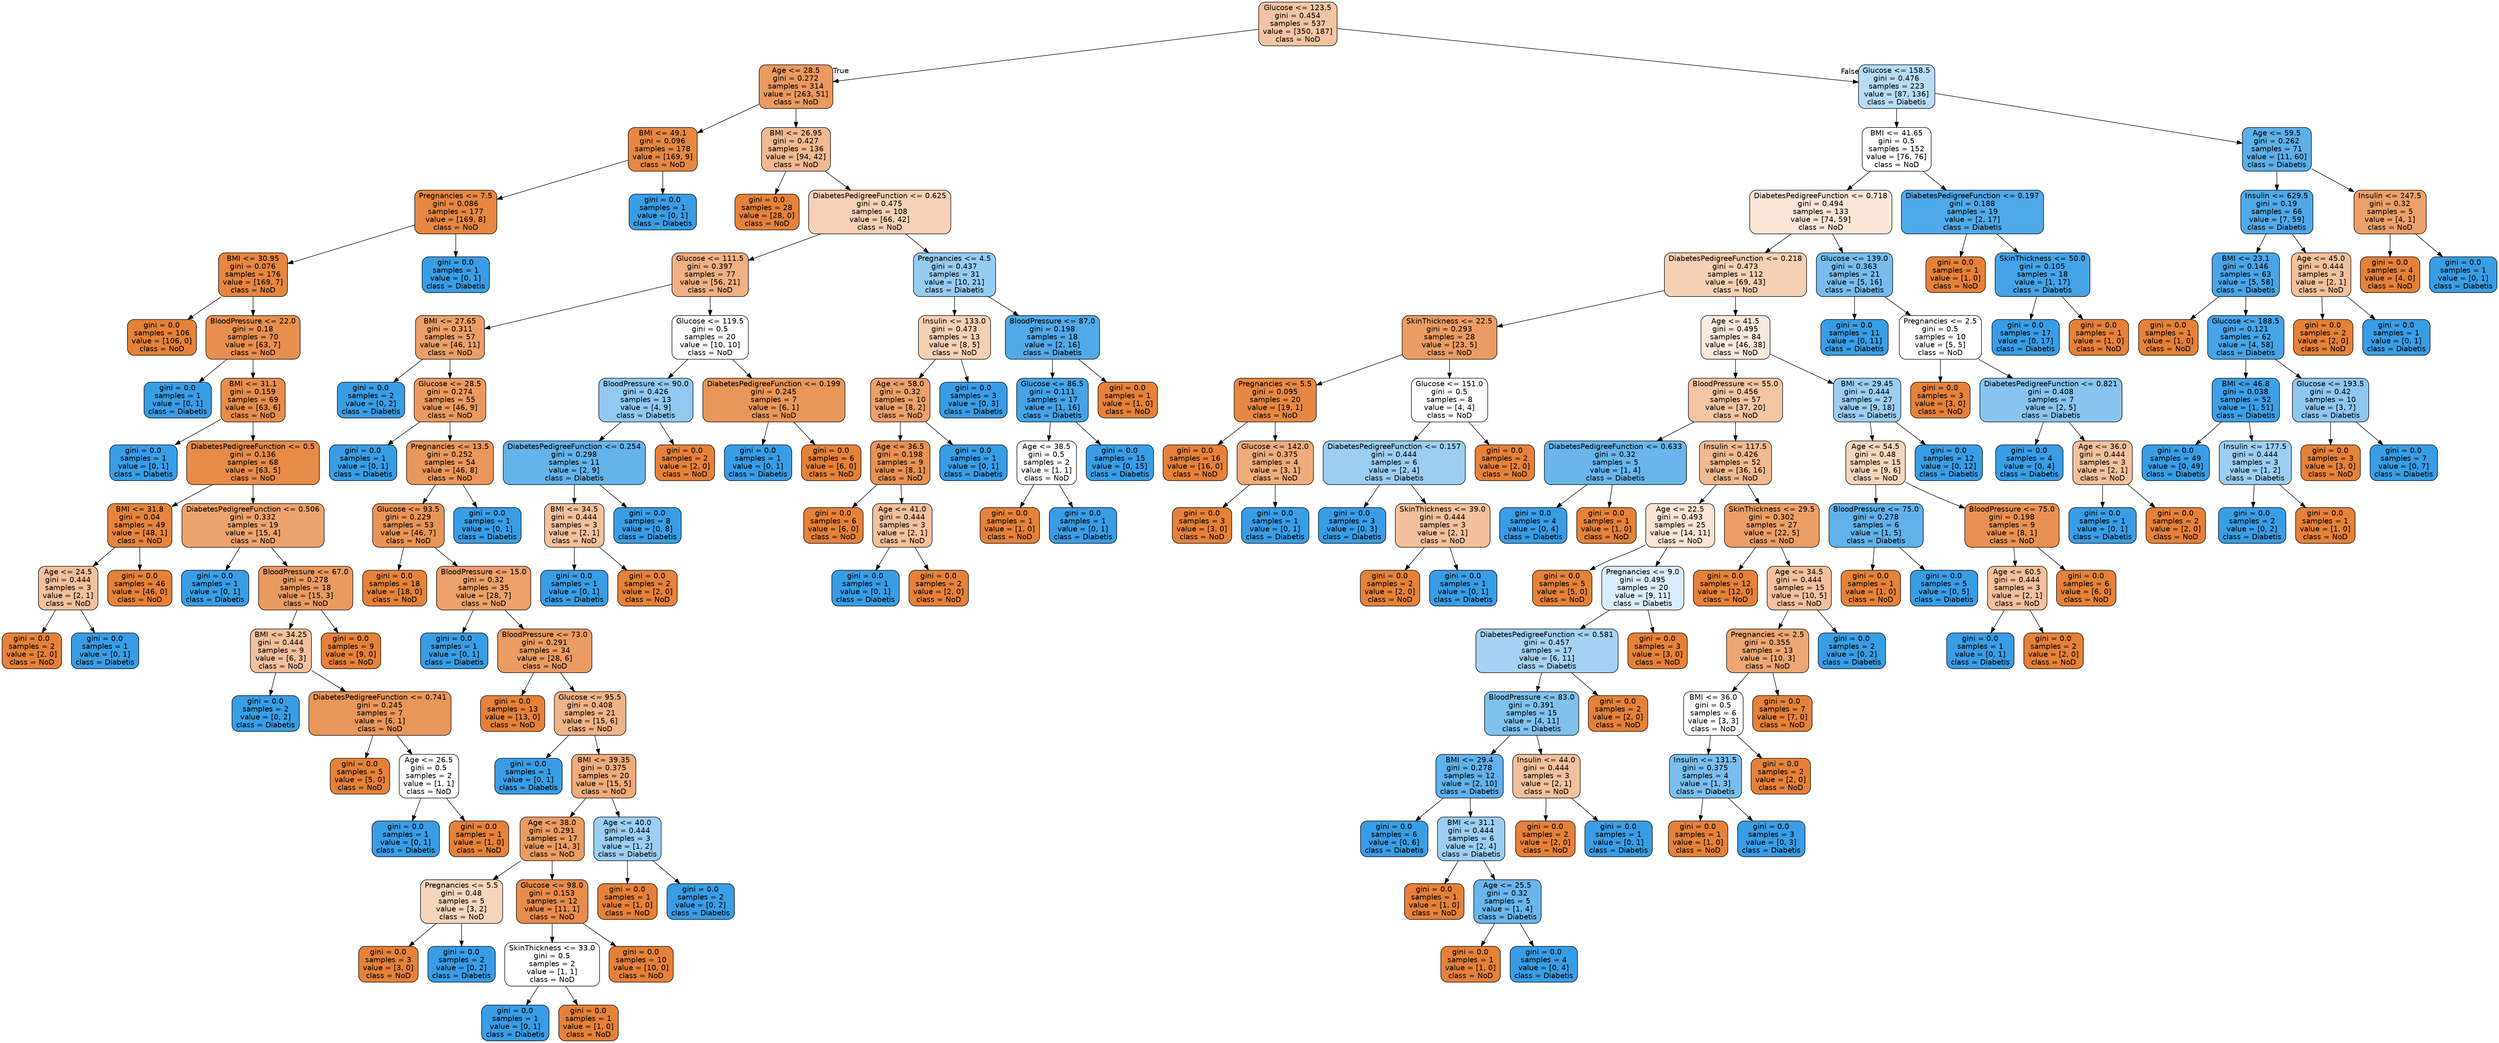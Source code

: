 digraph Tree {
node [shape=box, style="filled, rounded", color="black", fontname=helvetica] ;
edge [fontname=helvetica] ;
0 [label="Glucose <= 123.5\ngini = 0.454\nsamples = 537\nvalue = [350, 187]\nclass = NoD", fillcolor="#f3c4a3"] ;
1 [label="Age <= 28.5\ngini = 0.272\nsamples = 314\nvalue = [263, 51]\nclass = NoD", fillcolor="#ea995f"] ;
0 -> 1 [labeldistance=2.5, labelangle=45, headlabel="True"] ;
2 [label="BMI <= 49.1\ngini = 0.096\nsamples = 178\nvalue = [169, 9]\nclass = NoD", fillcolor="#e68844"] ;
1 -> 2 ;
3 [label="Pregnancies <= 7.5\ngini = 0.086\nsamples = 177\nvalue = [169, 8]\nclass = NoD", fillcolor="#e68742"] ;
2 -> 3 ;
4 [label="BMI <= 30.95\ngini = 0.076\nsamples = 176\nvalue = [169, 7]\nclass = NoD", fillcolor="#e68641"] ;
3 -> 4 ;
5 [label="gini = 0.0\nsamples = 106\nvalue = [106, 0]\nclass = NoD", fillcolor="#e58139"] ;
4 -> 5 ;
6 [label="BloodPressure <= 22.0\ngini = 0.18\nsamples = 70\nvalue = [63, 7]\nclass = NoD", fillcolor="#e88f4f"] ;
4 -> 6 ;
7 [label="gini = 0.0\nsamples = 1\nvalue = [0, 1]\nclass = Diabetis", fillcolor="#399de5"] ;
6 -> 7 ;
8 [label="BMI <= 31.1\ngini = 0.159\nsamples = 69\nvalue = [63, 6]\nclass = NoD", fillcolor="#e78d4c"] ;
6 -> 8 ;
9 [label="gini = 0.0\nsamples = 1\nvalue = [0, 1]\nclass = Diabetis", fillcolor="#399de5"] ;
8 -> 9 ;
10 [label="DiabetesPedigreeFunction <= 0.5\ngini = 0.136\nsamples = 68\nvalue = [63, 5]\nclass = NoD", fillcolor="#e78b49"] ;
8 -> 10 ;
11 [label="BMI <= 31.8\ngini = 0.04\nsamples = 49\nvalue = [48, 1]\nclass = NoD", fillcolor="#e6843d"] ;
10 -> 11 ;
12 [label="Age <= 24.5\ngini = 0.444\nsamples = 3\nvalue = [2, 1]\nclass = NoD", fillcolor="#f2c09c"] ;
11 -> 12 ;
13 [label="gini = 0.0\nsamples = 2\nvalue = [2, 0]\nclass = NoD", fillcolor="#e58139"] ;
12 -> 13 ;
14 [label="gini = 0.0\nsamples = 1\nvalue = [0, 1]\nclass = Diabetis", fillcolor="#399de5"] ;
12 -> 14 ;
15 [label="gini = 0.0\nsamples = 46\nvalue = [46, 0]\nclass = NoD", fillcolor="#e58139"] ;
11 -> 15 ;
16 [label="DiabetesPedigreeFunction <= 0.506\ngini = 0.332\nsamples = 19\nvalue = [15, 4]\nclass = NoD", fillcolor="#eca36e"] ;
10 -> 16 ;
17 [label="gini = 0.0\nsamples = 1\nvalue = [0, 1]\nclass = Diabetis", fillcolor="#399de5"] ;
16 -> 17 ;
18 [label="BloodPressure <= 67.0\ngini = 0.278\nsamples = 18\nvalue = [15, 3]\nclass = NoD", fillcolor="#ea9a61"] ;
16 -> 18 ;
19 [label="BMI <= 34.25\ngini = 0.444\nsamples = 9\nvalue = [6, 3]\nclass = NoD", fillcolor="#f2c09c"] ;
18 -> 19 ;
20 [label="gini = 0.0\nsamples = 2\nvalue = [0, 2]\nclass = Diabetis", fillcolor="#399de5"] ;
19 -> 20 ;
21 [label="DiabetesPedigreeFunction <= 0.741\ngini = 0.245\nsamples = 7\nvalue = [6, 1]\nclass = NoD", fillcolor="#e9965a"] ;
19 -> 21 ;
22 [label="gini = 0.0\nsamples = 5\nvalue = [5, 0]\nclass = NoD", fillcolor="#e58139"] ;
21 -> 22 ;
23 [label="Age <= 26.5\ngini = 0.5\nsamples = 2\nvalue = [1, 1]\nclass = NoD", fillcolor="#ffffff"] ;
21 -> 23 ;
24 [label="gini = 0.0\nsamples = 1\nvalue = [0, 1]\nclass = Diabetis", fillcolor="#399de5"] ;
23 -> 24 ;
25 [label="gini = 0.0\nsamples = 1\nvalue = [1, 0]\nclass = NoD", fillcolor="#e58139"] ;
23 -> 25 ;
26 [label="gini = 0.0\nsamples = 9\nvalue = [9, 0]\nclass = NoD", fillcolor="#e58139"] ;
18 -> 26 ;
27 [label="gini = 0.0\nsamples = 1\nvalue = [0, 1]\nclass = Diabetis", fillcolor="#399de5"] ;
3 -> 27 ;
28 [label="gini = 0.0\nsamples = 1\nvalue = [0, 1]\nclass = Diabetis", fillcolor="#399de5"] ;
2 -> 28 ;
29 [label="BMI <= 26.95\ngini = 0.427\nsamples = 136\nvalue = [94, 42]\nclass = NoD", fillcolor="#f1b991"] ;
1 -> 29 ;
30 [label="gini = 0.0\nsamples = 28\nvalue = [28, 0]\nclass = NoD", fillcolor="#e58139"] ;
29 -> 30 ;
31 [label="DiabetesPedigreeFunction <= 0.625\ngini = 0.475\nsamples = 108\nvalue = [66, 42]\nclass = NoD", fillcolor="#f6d1b7"] ;
29 -> 31 ;
32 [label="Glucose <= 111.5\ngini = 0.397\nsamples = 77\nvalue = [56, 21]\nclass = NoD", fillcolor="#efb083"] ;
31 -> 32 ;
33 [label="BMI <= 27.65\ngini = 0.311\nsamples = 57\nvalue = [46, 11]\nclass = NoD", fillcolor="#eb9f68"] ;
32 -> 33 ;
34 [label="gini = 0.0\nsamples = 2\nvalue = [0, 2]\nclass = Diabetis", fillcolor="#399de5"] ;
33 -> 34 ;
35 [label="Glucose <= 28.5\ngini = 0.274\nsamples = 55\nvalue = [46, 9]\nclass = NoD", fillcolor="#ea9a60"] ;
33 -> 35 ;
36 [label="gini = 0.0\nsamples = 1\nvalue = [0, 1]\nclass = Diabetis", fillcolor="#399de5"] ;
35 -> 36 ;
37 [label="Pregnancies <= 13.5\ngini = 0.252\nsamples = 54\nvalue = [46, 8]\nclass = NoD", fillcolor="#ea975b"] ;
35 -> 37 ;
38 [label="Glucose <= 93.5\ngini = 0.229\nsamples = 53\nvalue = [46, 7]\nclass = NoD", fillcolor="#e99457"] ;
37 -> 38 ;
39 [label="gini = 0.0\nsamples = 18\nvalue = [18, 0]\nclass = NoD", fillcolor="#e58139"] ;
38 -> 39 ;
40 [label="BloodPressure <= 15.0\ngini = 0.32\nsamples = 35\nvalue = [28, 7]\nclass = NoD", fillcolor="#eca06a"] ;
38 -> 40 ;
41 [label="gini = 0.0\nsamples = 1\nvalue = [0, 1]\nclass = Diabetis", fillcolor="#399de5"] ;
40 -> 41 ;
42 [label="BloodPressure <= 73.0\ngini = 0.291\nsamples = 34\nvalue = [28, 6]\nclass = NoD", fillcolor="#eb9c63"] ;
40 -> 42 ;
43 [label="gini = 0.0\nsamples = 13\nvalue = [13, 0]\nclass = NoD", fillcolor="#e58139"] ;
42 -> 43 ;
44 [label="Glucose <= 95.5\ngini = 0.408\nsamples = 21\nvalue = [15, 6]\nclass = NoD", fillcolor="#efb388"] ;
42 -> 44 ;
45 [label="gini = 0.0\nsamples = 1\nvalue = [0, 1]\nclass = Diabetis", fillcolor="#399de5"] ;
44 -> 45 ;
46 [label="BMI <= 39.35\ngini = 0.375\nsamples = 20\nvalue = [15, 5]\nclass = NoD", fillcolor="#eeab7b"] ;
44 -> 46 ;
47 [label="Age <= 38.0\ngini = 0.291\nsamples = 17\nvalue = [14, 3]\nclass = NoD", fillcolor="#eb9c63"] ;
46 -> 47 ;
48 [label="Pregnancies <= 5.5\ngini = 0.48\nsamples = 5\nvalue = [3, 2]\nclass = NoD", fillcolor="#f6d5bd"] ;
47 -> 48 ;
49 [label="gini = 0.0\nsamples = 3\nvalue = [3, 0]\nclass = NoD", fillcolor="#e58139"] ;
48 -> 49 ;
50 [label="gini = 0.0\nsamples = 2\nvalue = [0, 2]\nclass = Diabetis", fillcolor="#399de5"] ;
48 -> 50 ;
51 [label="Glucose <= 98.0\ngini = 0.153\nsamples = 12\nvalue = [11, 1]\nclass = NoD", fillcolor="#e78c4b"] ;
47 -> 51 ;
52 [label="SkinThickness <= 33.0\ngini = 0.5\nsamples = 2\nvalue = [1, 1]\nclass = NoD", fillcolor="#ffffff"] ;
51 -> 52 ;
53 [label="gini = 0.0\nsamples = 1\nvalue = [0, 1]\nclass = Diabetis", fillcolor="#399de5"] ;
52 -> 53 ;
54 [label="gini = 0.0\nsamples = 1\nvalue = [1, 0]\nclass = NoD", fillcolor="#e58139"] ;
52 -> 54 ;
55 [label="gini = 0.0\nsamples = 10\nvalue = [10, 0]\nclass = NoD", fillcolor="#e58139"] ;
51 -> 55 ;
56 [label="Age <= 40.0\ngini = 0.444\nsamples = 3\nvalue = [1, 2]\nclass = Diabetis", fillcolor="#9ccef2"] ;
46 -> 56 ;
57 [label="gini = 0.0\nsamples = 1\nvalue = [1, 0]\nclass = NoD", fillcolor="#e58139"] ;
56 -> 57 ;
58 [label="gini = 0.0\nsamples = 2\nvalue = [0, 2]\nclass = Diabetis", fillcolor="#399de5"] ;
56 -> 58 ;
59 [label="gini = 0.0\nsamples = 1\nvalue = [0, 1]\nclass = Diabetis", fillcolor="#399de5"] ;
37 -> 59 ;
60 [label="Glucose <= 119.5\ngini = 0.5\nsamples = 20\nvalue = [10, 10]\nclass = NoD", fillcolor="#ffffff"] ;
32 -> 60 ;
61 [label="BloodPressure <= 90.0\ngini = 0.426\nsamples = 13\nvalue = [4, 9]\nclass = Diabetis", fillcolor="#91c9f1"] ;
60 -> 61 ;
62 [label="DiabetesPedigreeFunction <= 0.254\ngini = 0.298\nsamples = 11\nvalue = [2, 9]\nclass = Diabetis", fillcolor="#65b3eb"] ;
61 -> 62 ;
63 [label="BMI <= 34.5\ngini = 0.444\nsamples = 3\nvalue = [2, 1]\nclass = NoD", fillcolor="#f2c09c"] ;
62 -> 63 ;
64 [label="gini = 0.0\nsamples = 1\nvalue = [0, 1]\nclass = Diabetis", fillcolor="#399de5"] ;
63 -> 64 ;
65 [label="gini = 0.0\nsamples = 2\nvalue = [2, 0]\nclass = NoD", fillcolor="#e58139"] ;
63 -> 65 ;
66 [label="gini = 0.0\nsamples = 8\nvalue = [0, 8]\nclass = Diabetis", fillcolor="#399de5"] ;
62 -> 66 ;
67 [label="gini = 0.0\nsamples = 2\nvalue = [2, 0]\nclass = NoD", fillcolor="#e58139"] ;
61 -> 67 ;
68 [label="DiabetesPedigreeFunction <= 0.199\ngini = 0.245\nsamples = 7\nvalue = [6, 1]\nclass = NoD", fillcolor="#e9965a"] ;
60 -> 68 ;
69 [label="gini = 0.0\nsamples = 1\nvalue = [0, 1]\nclass = Diabetis", fillcolor="#399de5"] ;
68 -> 69 ;
70 [label="gini = 0.0\nsamples = 6\nvalue = [6, 0]\nclass = NoD", fillcolor="#e58139"] ;
68 -> 70 ;
71 [label="Pregnancies <= 4.5\ngini = 0.437\nsamples = 31\nvalue = [10, 21]\nclass = Diabetis", fillcolor="#97ccf1"] ;
31 -> 71 ;
72 [label="Insulin <= 133.0\ngini = 0.473\nsamples = 13\nvalue = [8, 5]\nclass = NoD", fillcolor="#f5d0b5"] ;
71 -> 72 ;
73 [label="Age <= 58.0\ngini = 0.32\nsamples = 10\nvalue = [8, 2]\nclass = NoD", fillcolor="#eca06a"] ;
72 -> 73 ;
74 [label="Age <= 36.5\ngini = 0.198\nsamples = 9\nvalue = [8, 1]\nclass = NoD", fillcolor="#e89152"] ;
73 -> 74 ;
75 [label="gini = 0.0\nsamples = 6\nvalue = [6, 0]\nclass = NoD", fillcolor="#e58139"] ;
74 -> 75 ;
76 [label="Age <= 41.0\ngini = 0.444\nsamples = 3\nvalue = [2, 1]\nclass = NoD", fillcolor="#f2c09c"] ;
74 -> 76 ;
77 [label="gini = 0.0\nsamples = 1\nvalue = [0, 1]\nclass = Diabetis", fillcolor="#399de5"] ;
76 -> 77 ;
78 [label="gini = 0.0\nsamples = 2\nvalue = [2, 0]\nclass = NoD", fillcolor="#e58139"] ;
76 -> 78 ;
79 [label="gini = 0.0\nsamples = 1\nvalue = [0, 1]\nclass = Diabetis", fillcolor="#399de5"] ;
73 -> 79 ;
80 [label="gini = 0.0\nsamples = 3\nvalue = [0, 3]\nclass = Diabetis", fillcolor="#399de5"] ;
72 -> 80 ;
81 [label="BloodPressure <= 87.0\ngini = 0.198\nsamples = 18\nvalue = [2, 16]\nclass = Diabetis", fillcolor="#52a9e8"] ;
71 -> 81 ;
82 [label="Glucose <= 86.5\ngini = 0.111\nsamples = 17\nvalue = [1, 16]\nclass = Diabetis", fillcolor="#45a3e7"] ;
81 -> 82 ;
83 [label="Age <= 38.5\ngini = 0.5\nsamples = 2\nvalue = [1, 1]\nclass = NoD", fillcolor="#ffffff"] ;
82 -> 83 ;
84 [label="gini = 0.0\nsamples = 1\nvalue = [1, 0]\nclass = NoD", fillcolor="#e58139"] ;
83 -> 84 ;
85 [label="gini = 0.0\nsamples = 1\nvalue = [0, 1]\nclass = Diabetis", fillcolor="#399de5"] ;
83 -> 85 ;
86 [label="gini = 0.0\nsamples = 15\nvalue = [0, 15]\nclass = Diabetis", fillcolor="#399de5"] ;
82 -> 86 ;
87 [label="gini = 0.0\nsamples = 1\nvalue = [1, 0]\nclass = NoD", fillcolor="#e58139"] ;
81 -> 87 ;
88 [label="Glucose <= 158.5\ngini = 0.476\nsamples = 223\nvalue = [87, 136]\nclass = Diabetis", fillcolor="#b8dcf6"] ;
0 -> 88 [labeldistance=2.5, labelangle=-45, headlabel="False"] ;
89 [label="BMI <= 41.65\ngini = 0.5\nsamples = 152\nvalue = [76, 76]\nclass = NoD", fillcolor="#ffffff"] ;
88 -> 89 ;
90 [label="DiabetesPedigreeFunction <= 0.718\ngini = 0.494\nsamples = 133\nvalue = [74, 59]\nclass = NoD", fillcolor="#fae5d7"] ;
89 -> 90 ;
91 [label="DiabetesPedigreeFunction <= 0.218\ngini = 0.473\nsamples = 112\nvalue = [69, 43]\nclass = NoD", fillcolor="#f5d0b4"] ;
90 -> 91 ;
92 [label="SkinThickness <= 22.5\ngini = 0.293\nsamples = 28\nvalue = [23, 5]\nclass = NoD", fillcolor="#eb9c64"] ;
91 -> 92 ;
93 [label="Pregnancies <= 5.5\ngini = 0.095\nsamples = 20\nvalue = [19, 1]\nclass = NoD", fillcolor="#e68843"] ;
92 -> 93 ;
94 [label="gini = 0.0\nsamples = 16\nvalue = [16, 0]\nclass = NoD", fillcolor="#e58139"] ;
93 -> 94 ;
95 [label="Glucose <= 142.0\ngini = 0.375\nsamples = 4\nvalue = [3, 1]\nclass = NoD", fillcolor="#eeab7b"] ;
93 -> 95 ;
96 [label="gini = 0.0\nsamples = 3\nvalue = [3, 0]\nclass = NoD", fillcolor="#e58139"] ;
95 -> 96 ;
97 [label="gini = 0.0\nsamples = 1\nvalue = [0, 1]\nclass = Diabetis", fillcolor="#399de5"] ;
95 -> 97 ;
98 [label="Glucose <= 151.0\ngini = 0.5\nsamples = 8\nvalue = [4, 4]\nclass = NoD", fillcolor="#ffffff"] ;
92 -> 98 ;
99 [label="DiabetesPedigreeFunction <= 0.157\ngini = 0.444\nsamples = 6\nvalue = [2, 4]\nclass = Diabetis", fillcolor="#9ccef2"] ;
98 -> 99 ;
100 [label="gini = 0.0\nsamples = 3\nvalue = [0, 3]\nclass = Diabetis", fillcolor="#399de5"] ;
99 -> 100 ;
101 [label="SkinThickness <= 39.0\ngini = 0.444\nsamples = 3\nvalue = [2, 1]\nclass = NoD", fillcolor="#f2c09c"] ;
99 -> 101 ;
102 [label="gini = 0.0\nsamples = 2\nvalue = [2, 0]\nclass = NoD", fillcolor="#e58139"] ;
101 -> 102 ;
103 [label="gini = 0.0\nsamples = 1\nvalue = [0, 1]\nclass = Diabetis", fillcolor="#399de5"] ;
101 -> 103 ;
104 [label="gini = 0.0\nsamples = 2\nvalue = [2, 0]\nclass = NoD", fillcolor="#e58139"] ;
98 -> 104 ;
105 [label="Age <= 41.5\ngini = 0.495\nsamples = 84\nvalue = [46, 38]\nclass = NoD", fillcolor="#fae9dd"] ;
91 -> 105 ;
106 [label="BloodPressure <= 55.0\ngini = 0.456\nsamples = 57\nvalue = [37, 20]\nclass = NoD", fillcolor="#f3c5a4"] ;
105 -> 106 ;
107 [label="DiabetesPedigreeFunction <= 0.633\ngini = 0.32\nsamples = 5\nvalue = [1, 4]\nclass = Diabetis", fillcolor="#6ab6ec"] ;
106 -> 107 ;
108 [label="gini = 0.0\nsamples = 4\nvalue = [0, 4]\nclass = Diabetis", fillcolor="#399de5"] ;
107 -> 108 ;
109 [label="gini = 0.0\nsamples = 1\nvalue = [1, 0]\nclass = NoD", fillcolor="#e58139"] ;
107 -> 109 ;
110 [label="Insulin <= 117.5\ngini = 0.426\nsamples = 52\nvalue = [36, 16]\nclass = NoD", fillcolor="#f1b991"] ;
106 -> 110 ;
111 [label="Age <= 22.5\ngini = 0.493\nsamples = 25\nvalue = [14, 11]\nclass = NoD", fillcolor="#f9e4d5"] ;
110 -> 111 ;
112 [label="gini = 0.0\nsamples = 5\nvalue = [5, 0]\nclass = NoD", fillcolor="#e58139"] ;
111 -> 112 ;
113 [label="Pregnancies <= 9.0\ngini = 0.495\nsamples = 20\nvalue = [9, 11]\nclass = Diabetis", fillcolor="#dbedfa"] ;
111 -> 113 ;
114 [label="DiabetesPedigreeFunction <= 0.581\ngini = 0.457\nsamples = 17\nvalue = [6, 11]\nclass = Diabetis", fillcolor="#a5d2f3"] ;
113 -> 114 ;
115 [label="BloodPressure <= 83.0\ngini = 0.391\nsamples = 15\nvalue = [4, 11]\nclass = Diabetis", fillcolor="#81c1ee"] ;
114 -> 115 ;
116 [label="BMI <= 29.4\ngini = 0.278\nsamples = 12\nvalue = [2, 10]\nclass = Diabetis", fillcolor="#61b1ea"] ;
115 -> 116 ;
117 [label="gini = 0.0\nsamples = 6\nvalue = [0, 6]\nclass = Diabetis", fillcolor="#399de5"] ;
116 -> 117 ;
118 [label="BMI <= 31.1\ngini = 0.444\nsamples = 6\nvalue = [2, 4]\nclass = Diabetis", fillcolor="#9ccef2"] ;
116 -> 118 ;
119 [label="gini = 0.0\nsamples = 1\nvalue = [1, 0]\nclass = NoD", fillcolor="#e58139"] ;
118 -> 119 ;
120 [label="Age <= 25.5\ngini = 0.32\nsamples = 5\nvalue = [1, 4]\nclass = Diabetis", fillcolor="#6ab6ec"] ;
118 -> 120 ;
121 [label="gini = 0.0\nsamples = 1\nvalue = [1, 0]\nclass = NoD", fillcolor="#e58139"] ;
120 -> 121 ;
122 [label="gini = 0.0\nsamples = 4\nvalue = [0, 4]\nclass = Diabetis", fillcolor="#399de5"] ;
120 -> 122 ;
123 [label="Insulin <= 44.0\ngini = 0.444\nsamples = 3\nvalue = [2, 1]\nclass = NoD", fillcolor="#f2c09c"] ;
115 -> 123 ;
124 [label="gini = 0.0\nsamples = 2\nvalue = [2, 0]\nclass = NoD", fillcolor="#e58139"] ;
123 -> 124 ;
125 [label="gini = 0.0\nsamples = 1\nvalue = [0, 1]\nclass = Diabetis", fillcolor="#399de5"] ;
123 -> 125 ;
126 [label="gini = 0.0\nsamples = 2\nvalue = [2, 0]\nclass = NoD", fillcolor="#e58139"] ;
114 -> 126 ;
127 [label="gini = 0.0\nsamples = 3\nvalue = [3, 0]\nclass = NoD", fillcolor="#e58139"] ;
113 -> 127 ;
128 [label="SkinThickness <= 29.5\ngini = 0.302\nsamples = 27\nvalue = [22, 5]\nclass = NoD", fillcolor="#eb9e66"] ;
110 -> 128 ;
129 [label="gini = 0.0\nsamples = 12\nvalue = [12, 0]\nclass = NoD", fillcolor="#e58139"] ;
128 -> 129 ;
130 [label="Age <= 34.5\ngini = 0.444\nsamples = 15\nvalue = [10, 5]\nclass = NoD", fillcolor="#f2c09c"] ;
128 -> 130 ;
131 [label="Pregnancies <= 2.5\ngini = 0.355\nsamples = 13\nvalue = [10, 3]\nclass = NoD", fillcolor="#eda774"] ;
130 -> 131 ;
132 [label="BMI <= 36.0\ngini = 0.5\nsamples = 6\nvalue = [3, 3]\nclass = NoD", fillcolor="#ffffff"] ;
131 -> 132 ;
133 [label="Insulin <= 131.5\ngini = 0.375\nsamples = 4\nvalue = [1, 3]\nclass = Diabetis", fillcolor="#7bbeee"] ;
132 -> 133 ;
134 [label="gini = 0.0\nsamples = 1\nvalue = [1, 0]\nclass = NoD", fillcolor="#e58139"] ;
133 -> 134 ;
135 [label="gini = 0.0\nsamples = 3\nvalue = [0, 3]\nclass = Diabetis", fillcolor="#399de5"] ;
133 -> 135 ;
136 [label="gini = 0.0\nsamples = 2\nvalue = [2, 0]\nclass = NoD", fillcolor="#e58139"] ;
132 -> 136 ;
137 [label="gini = 0.0\nsamples = 7\nvalue = [7, 0]\nclass = NoD", fillcolor="#e58139"] ;
131 -> 137 ;
138 [label="gini = 0.0\nsamples = 2\nvalue = [0, 2]\nclass = Diabetis", fillcolor="#399de5"] ;
130 -> 138 ;
139 [label="BMI <= 29.45\ngini = 0.444\nsamples = 27\nvalue = [9, 18]\nclass = Diabetis", fillcolor="#9ccef2"] ;
105 -> 139 ;
140 [label="Age <= 54.5\ngini = 0.48\nsamples = 15\nvalue = [9, 6]\nclass = NoD", fillcolor="#f6d5bd"] ;
139 -> 140 ;
141 [label="BloodPressure <= 75.0\ngini = 0.278\nsamples = 6\nvalue = [1, 5]\nclass = Diabetis", fillcolor="#61b1ea"] ;
140 -> 141 ;
142 [label="gini = 0.0\nsamples = 1\nvalue = [1, 0]\nclass = NoD", fillcolor="#e58139"] ;
141 -> 142 ;
143 [label="gini = 0.0\nsamples = 5\nvalue = [0, 5]\nclass = Diabetis", fillcolor="#399de5"] ;
141 -> 143 ;
144 [label="BloodPressure <= 75.0\ngini = 0.198\nsamples = 9\nvalue = [8, 1]\nclass = NoD", fillcolor="#e89152"] ;
140 -> 144 ;
145 [label="Age <= 60.5\ngini = 0.444\nsamples = 3\nvalue = [2, 1]\nclass = NoD", fillcolor="#f2c09c"] ;
144 -> 145 ;
146 [label="gini = 0.0\nsamples = 1\nvalue = [0, 1]\nclass = Diabetis", fillcolor="#399de5"] ;
145 -> 146 ;
147 [label="gini = 0.0\nsamples = 2\nvalue = [2, 0]\nclass = NoD", fillcolor="#e58139"] ;
145 -> 147 ;
148 [label="gini = 0.0\nsamples = 6\nvalue = [6, 0]\nclass = NoD", fillcolor="#e58139"] ;
144 -> 148 ;
149 [label="gini = 0.0\nsamples = 12\nvalue = [0, 12]\nclass = Diabetis", fillcolor="#399de5"] ;
139 -> 149 ;
150 [label="Glucose <= 139.0\ngini = 0.363\nsamples = 21\nvalue = [5, 16]\nclass = Diabetis", fillcolor="#77bced"] ;
90 -> 150 ;
151 [label="gini = 0.0\nsamples = 11\nvalue = [0, 11]\nclass = Diabetis", fillcolor="#399de5"] ;
150 -> 151 ;
152 [label="Pregnancies <= 2.5\ngini = 0.5\nsamples = 10\nvalue = [5, 5]\nclass = NoD", fillcolor="#ffffff"] ;
150 -> 152 ;
153 [label="gini = 0.0\nsamples = 3\nvalue = [3, 0]\nclass = NoD", fillcolor="#e58139"] ;
152 -> 153 ;
154 [label="DiabetesPedigreeFunction <= 0.821\ngini = 0.408\nsamples = 7\nvalue = [2, 5]\nclass = Diabetis", fillcolor="#88c4ef"] ;
152 -> 154 ;
155 [label="gini = 0.0\nsamples = 4\nvalue = [0, 4]\nclass = Diabetis", fillcolor="#399de5"] ;
154 -> 155 ;
156 [label="Age <= 36.0\ngini = 0.444\nsamples = 3\nvalue = [2, 1]\nclass = NoD", fillcolor="#f2c09c"] ;
154 -> 156 ;
157 [label="gini = 0.0\nsamples = 1\nvalue = [0, 1]\nclass = Diabetis", fillcolor="#399de5"] ;
156 -> 157 ;
158 [label="gini = 0.0\nsamples = 2\nvalue = [2, 0]\nclass = NoD", fillcolor="#e58139"] ;
156 -> 158 ;
159 [label="DiabetesPedigreeFunction <= 0.197\ngini = 0.188\nsamples = 19\nvalue = [2, 17]\nclass = Diabetis", fillcolor="#50a9e8"] ;
89 -> 159 ;
160 [label="gini = 0.0\nsamples = 1\nvalue = [1, 0]\nclass = NoD", fillcolor="#e58139"] ;
159 -> 160 ;
161 [label="SkinThickness <= 50.0\ngini = 0.105\nsamples = 18\nvalue = [1, 17]\nclass = Diabetis", fillcolor="#45a3e7"] ;
159 -> 161 ;
162 [label="gini = 0.0\nsamples = 17\nvalue = [0, 17]\nclass = Diabetis", fillcolor="#399de5"] ;
161 -> 162 ;
163 [label="gini = 0.0\nsamples = 1\nvalue = [1, 0]\nclass = NoD", fillcolor="#e58139"] ;
161 -> 163 ;
164 [label="Age <= 59.5\ngini = 0.262\nsamples = 71\nvalue = [11, 60]\nclass = Diabetis", fillcolor="#5dafea"] ;
88 -> 164 ;
165 [label="Insulin <= 629.5\ngini = 0.19\nsamples = 66\nvalue = [7, 59]\nclass = Diabetis", fillcolor="#50a9e8"] ;
164 -> 165 ;
166 [label="BMI <= 23.1\ngini = 0.146\nsamples = 63\nvalue = [5, 58]\nclass = Diabetis", fillcolor="#4aa5e7"] ;
165 -> 166 ;
167 [label="gini = 0.0\nsamples = 1\nvalue = [1, 0]\nclass = NoD", fillcolor="#e58139"] ;
166 -> 167 ;
168 [label="Glucose <= 188.5\ngini = 0.121\nsamples = 62\nvalue = [4, 58]\nclass = Diabetis", fillcolor="#47a4e7"] ;
166 -> 168 ;
169 [label="BMI <= 46.8\ngini = 0.038\nsamples = 52\nvalue = [1, 51]\nclass = Diabetis", fillcolor="#3d9fe6"] ;
168 -> 169 ;
170 [label="gini = 0.0\nsamples = 49\nvalue = [0, 49]\nclass = Diabetis", fillcolor="#399de5"] ;
169 -> 170 ;
171 [label="Insulin <= 177.5\ngini = 0.444\nsamples = 3\nvalue = [1, 2]\nclass = Diabetis", fillcolor="#9ccef2"] ;
169 -> 171 ;
172 [label="gini = 0.0\nsamples = 2\nvalue = [0, 2]\nclass = Diabetis", fillcolor="#399de5"] ;
171 -> 172 ;
173 [label="gini = 0.0\nsamples = 1\nvalue = [1, 0]\nclass = NoD", fillcolor="#e58139"] ;
171 -> 173 ;
174 [label="Glucose <= 193.5\ngini = 0.42\nsamples = 10\nvalue = [3, 7]\nclass = Diabetis", fillcolor="#8ec7f0"] ;
168 -> 174 ;
175 [label="gini = 0.0\nsamples = 3\nvalue = [3, 0]\nclass = NoD", fillcolor="#e58139"] ;
174 -> 175 ;
176 [label="gini = 0.0\nsamples = 7\nvalue = [0, 7]\nclass = Diabetis", fillcolor="#399de5"] ;
174 -> 176 ;
177 [label="Age <= 45.0\ngini = 0.444\nsamples = 3\nvalue = [2, 1]\nclass = NoD", fillcolor="#f2c09c"] ;
165 -> 177 ;
178 [label="gini = 0.0\nsamples = 2\nvalue = [2, 0]\nclass = NoD", fillcolor="#e58139"] ;
177 -> 178 ;
179 [label="gini = 0.0\nsamples = 1\nvalue = [0, 1]\nclass = Diabetis", fillcolor="#399de5"] ;
177 -> 179 ;
180 [label="Insulin <= 247.5\ngini = 0.32\nsamples = 5\nvalue = [4, 1]\nclass = NoD", fillcolor="#eca06a"] ;
164 -> 180 ;
181 [label="gini = 0.0\nsamples = 4\nvalue = [4, 0]\nclass = NoD", fillcolor="#e58139"] ;
180 -> 181 ;
182 [label="gini = 0.0\nsamples = 1\nvalue = [0, 1]\nclass = Diabetis", fillcolor="#399de5"] ;
180 -> 182 ;
}